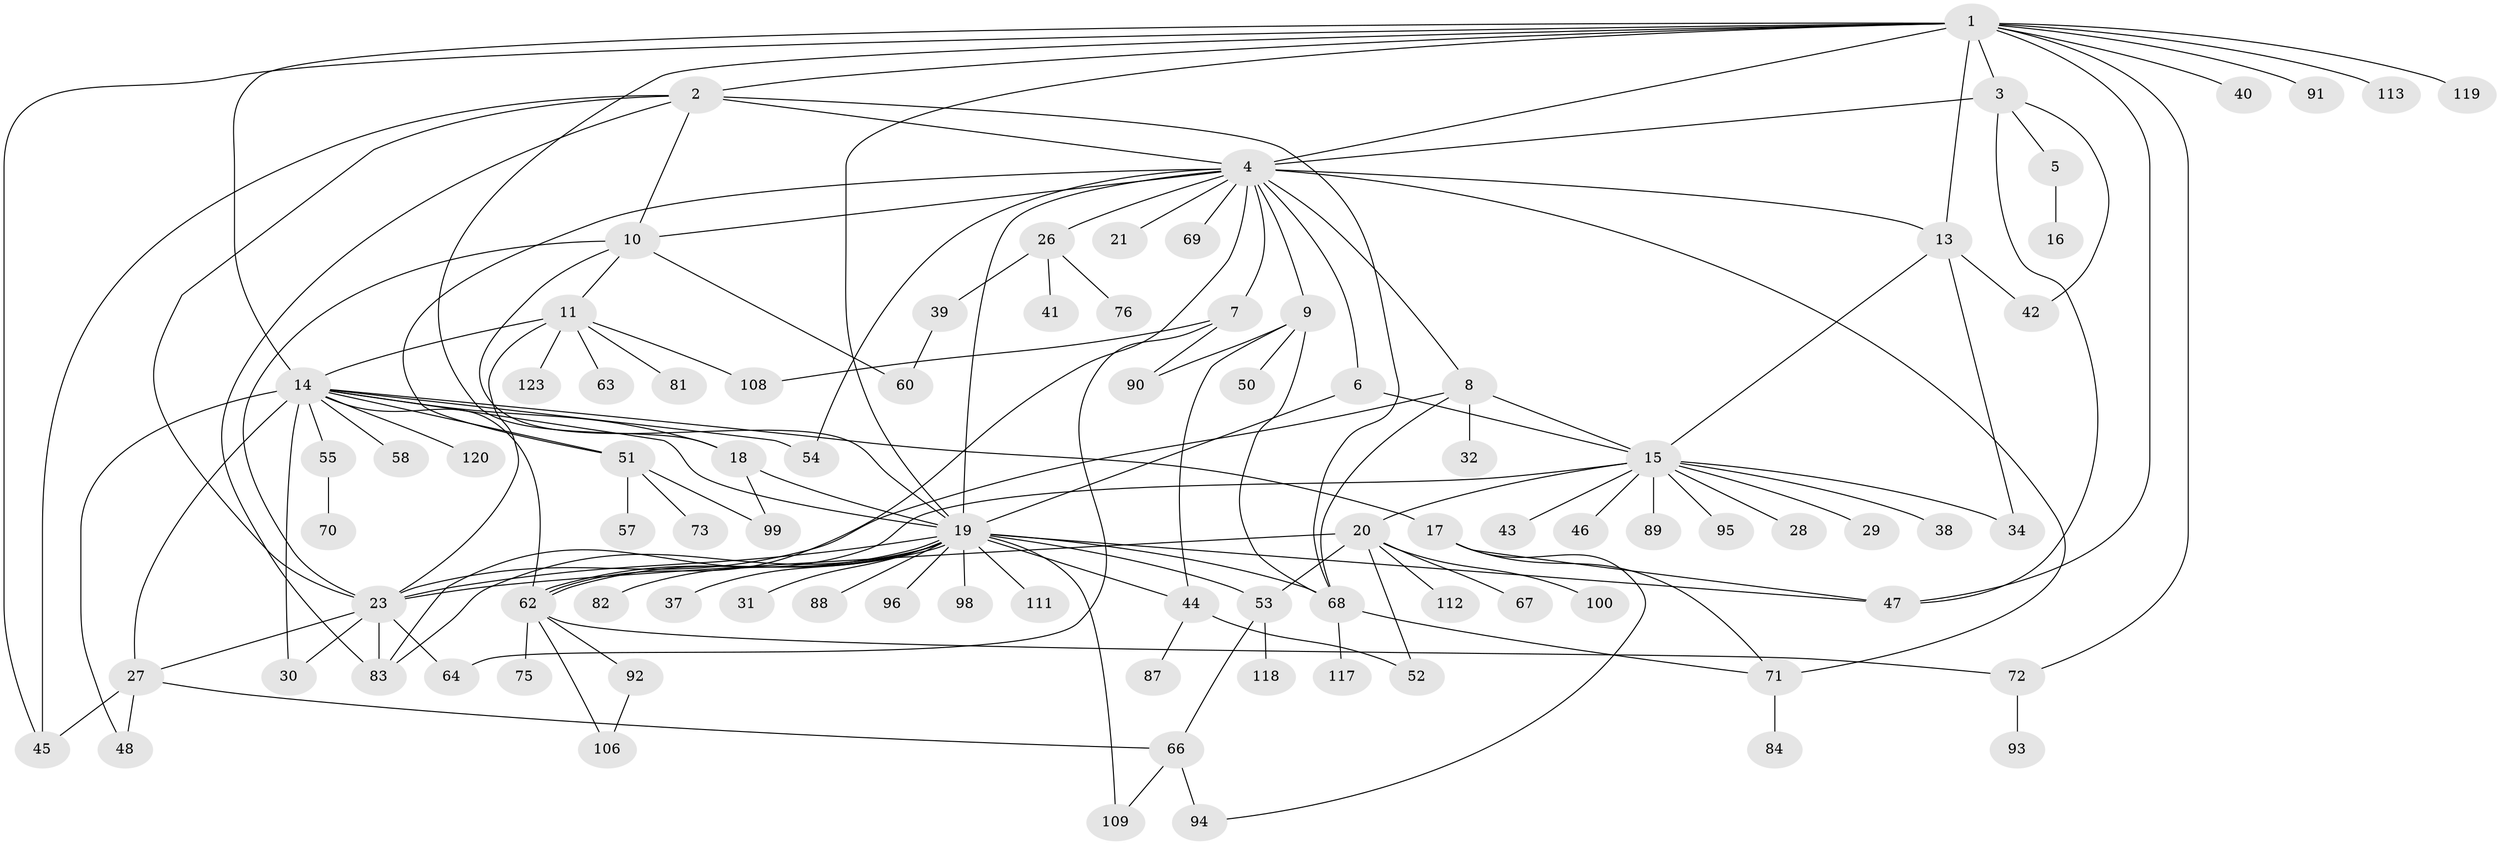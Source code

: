 // Generated by graph-tools (version 1.1) at 2025/23/03/03/25 07:23:49]
// undirected, 91 vertices, 144 edges
graph export_dot {
graph [start="1"]
  node [color=gray90,style=filled];
  1 [super="+97"];
  2 [super="+49"];
  3 [super="+85"];
  4 [super="+122"];
  5;
  6;
  7 [super="+22"];
  8 [super="+121"];
  9 [super="+61"];
  10 [super="+78"];
  11 [super="+12"];
  13 [super="+24"];
  14 [super="+33"];
  15 [super="+115"];
  16;
  17 [super="+114"];
  18;
  19 [super="+36"];
  20 [super="+35"];
  21;
  23 [super="+25"];
  26;
  27 [super="+79"];
  28;
  29;
  30 [super="+116"];
  31;
  32;
  34;
  37;
  38;
  39;
  40;
  41;
  42 [super="+80"];
  43;
  44;
  45 [super="+77"];
  46;
  47 [super="+59"];
  48;
  50;
  51 [super="+86"];
  52 [super="+101"];
  53;
  54 [super="+56"];
  55 [super="+65"];
  57;
  58;
  60;
  62;
  63;
  64;
  66 [super="+74"];
  67;
  68 [super="+105"];
  69 [super="+107"];
  70;
  71 [super="+110"];
  72 [super="+104"];
  73;
  75;
  76 [super="+102"];
  81;
  82;
  83 [super="+103"];
  84;
  87;
  88;
  89;
  90;
  91;
  92;
  93;
  94;
  95;
  96;
  98;
  99;
  100;
  106;
  108;
  109;
  111;
  112;
  113;
  117;
  118;
  119;
  120;
  123;
  1 -- 2;
  1 -- 3;
  1 -- 4;
  1 -- 13;
  1 -- 14;
  1 -- 18;
  1 -- 40;
  1 -- 47;
  1 -- 72;
  1 -- 91;
  1 -- 113;
  1 -- 119;
  1 -- 19;
  1 -- 45;
  2 -- 4 [weight=2];
  2 -- 45;
  2 -- 68;
  2 -- 83;
  2 -- 23;
  2 -- 10;
  3 -- 4;
  3 -- 5;
  3 -- 47;
  3 -- 42;
  4 -- 6;
  4 -- 7;
  4 -- 8;
  4 -- 9;
  4 -- 10;
  4 -- 13;
  4 -- 21;
  4 -- 26;
  4 -- 51;
  4 -- 54;
  4 -- 62;
  4 -- 69;
  4 -- 71 [weight=2];
  4 -- 19;
  5 -- 16;
  6 -- 15;
  6 -- 19;
  7 -- 64;
  7 -- 90;
  7 -- 108;
  8 -- 15;
  8 -- 32;
  8 -- 68;
  8 -- 23;
  9 -- 44;
  9 -- 50;
  9 -- 68;
  9 -- 90;
  10 -- 11;
  10 -- 23;
  10 -- 19;
  10 -- 60;
  11 -- 14 [weight=2];
  11 -- 63;
  11 -- 108;
  11 -- 81;
  11 -- 23;
  11 -- 123;
  13 -- 15;
  13 -- 34;
  13 -- 42;
  14 -- 17;
  14 -- 18;
  14 -- 30;
  14 -- 48;
  14 -- 54;
  14 -- 55;
  14 -- 62;
  14 -- 120;
  14 -- 58;
  14 -- 19;
  14 -- 27;
  14 -- 51;
  15 -- 20;
  15 -- 28;
  15 -- 29;
  15 -- 34;
  15 -- 38;
  15 -- 43;
  15 -- 46;
  15 -- 89;
  15 -- 95;
  15 -- 83;
  17 -- 94;
  17 -- 71;
  17 -- 47;
  18 -- 19;
  18 -- 99;
  19 -- 23;
  19 -- 31;
  19 -- 44 [weight=2];
  19 -- 62;
  19 -- 62;
  19 -- 88;
  19 -- 98;
  19 -- 68;
  19 -- 82;
  19 -- 83;
  19 -- 96;
  19 -- 37;
  19 -- 109;
  19 -- 47;
  19 -- 111;
  19 -- 53;
  20 -- 52;
  20 -- 53;
  20 -- 67;
  20 -- 112;
  20 -- 100;
  20 -- 23;
  23 -- 27;
  23 -- 64;
  23 -- 30;
  23 -- 83;
  26 -- 39;
  26 -- 41;
  26 -- 76;
  27 -- 45;
  27 -- 48;
  27 -- 66;
  39 -- 60;
  44 -- 87;
  44 -- 52;
  51 -- 57;
  51 -- 73;
  51 -- 99;
  53 -- 66;
  53 -- 118;
  55 -- 70;
  62 -- 72;
  62 -- 75;
  62 -- 92;
  62 -- 106;
  66 -- 94;
  66 -- 109;
  68 -- 117;
  68 -- 71;
  71 -- 84;
  72 -- 93;
  92 -- 106;
}
